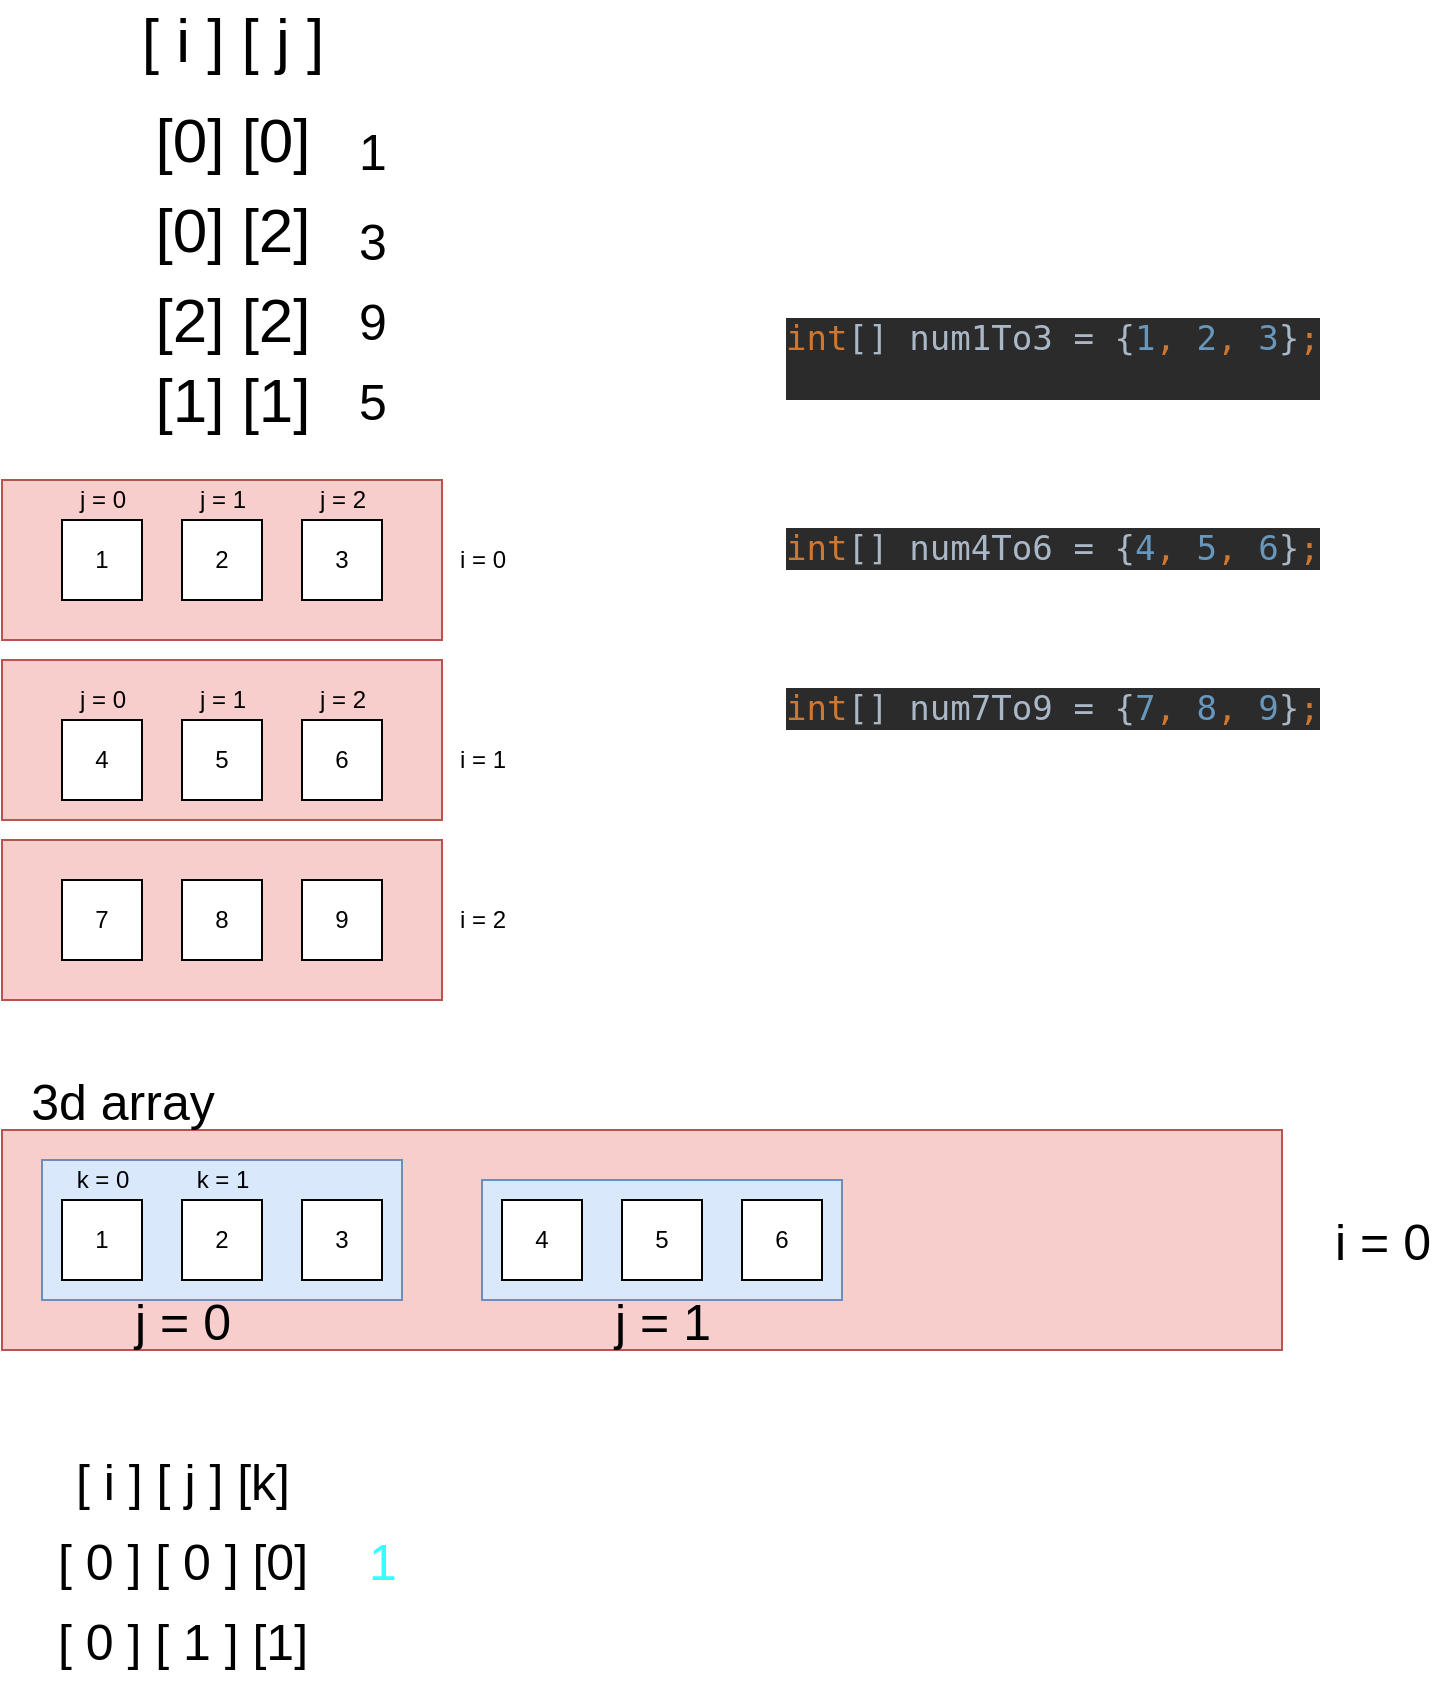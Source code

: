 <mxfile version="13.7.9" type="device"><diagram id="VeUmbSFz2VYSONUyeqXP" name="Page-1"><mxGraphModel dx="678" dy="436" grid="1" gridSize="10" guides="1" tooltips="1" connect="1" arrows="1" fold="1" page="1" pageScale="1" pageWidth="850" pageHeight="1100" math="0" shadow="0"><root><mxCell id="0"/><mxCell id="1" parent="0"/><mxCell id="wMW_bhGZO9iBLxmP_Ef8-50" value="" style="rounded=0;whiteSpace=wrap;html=1;fillColor=#f8cecc;strokeColor=#b85450;" vertex="1" parent="1"><mxGeometry x="140" y="585" width="640" height="110" as="geometry"/></mxCell><mxCell id="wMW_bhGZO9iBLxmP_Ef8-55" value="" style="rounded=0;whiteSpace=wrap;html=1;fontSize=25;fillColor=#dae8fc;strokeColor=#6c8ebf;" vertex="1" parent="1"><mxGeometry x="160" y="600" width="180" height="70" as="geometry"/></mxCell><mxCell id="wMW_bhGZO9iBLxmP_Ef8-22" value="" style="rounded=0;whiteSpace=wrap;html=1;fillColor=#f8cecc;strokeColor=#b85450;" vertex="1" parent="1"><mxGeometry x="140" y="440" width="220" height="80" as="geometry"/></mxCell><mxCell id="wMW_bhGZO9iBLxmP_Ef8-21" value="" style="rounded=0;whiteSpace=wrap;html=1;fillColor=#f8cecc;strokeColor=#b85450;" vertex="1" parent="1"><mxGeometry x="140" y="350" width="220" height="80" as="geometry"/></mxCell><mxCell id="wMW_bhGZO9iBLxmP_Ef8-20" value="" style="rounded=0;whiteSpace=wrap;html=1;fillColor=#f8cecc;strokeColor=#b85450;" vertex="1" parent="1"><mxGeometry x="140" y="260" width="220" height="80" as="geometry"/></mxCell><mxCell id="wMW_bhGZO9iBLxmP_Ef8-2" value="1" style="rounded=0;whiteSpace=wrap;html=1;" vertex="1" parent="1"><mxGeometry x="170" y="280" width="40" height="40" as="geometry"/></mxCell><mxCell id="wMW_bhGZO9iBLxmP_Ef8-3" value="2" style="rounded=0;whiteSpace=wrap;html=1;" vertex="1" parent="1"><mxGeometry x="230" y="280" width="40" height="40" as="geometry"/></mxCell><mxCell id="wMW_bhGZO9iBLxmP_Ef8-4" value="4" style="rounded=0;whiteSpace=wrap;html=1;" vertex="1" parent="1"><mxGeometry x="170" y="380" width="40" height="40" as="geometry"/></mxCell><mxCell id="wMW_bhGZO9iBLxmP_Ef8-5" value="5" style="rounded=0;whiteSpace=wrap;html=1;" vertex="1" parent="1"><mxGeometry x="230" y="380" width="40" height="40" as="geometry"/></mxCell><mxCell id="wMW_bhGZO9iBLxmP_Ef8-6" style="edgeStyle=orthogonalEdgeStyle;rounded=0;orthogonalLoop=1;jettySize=auto;html=1;exitX=0.5;exitY=1;exitDx=0;exitDy=0;" edge="1" parent="1"><mxGeometry relative="1" as="geometry"><mxPoint x="725" y="380" as="sourcePoint"/><mxPoint x="725" y="380" as="targetPoint"/></mxGeometry></mxCell><mxCell id="wMW_bhGZO9iBLxmP_Ef8-15" value="3" style="rounded=0;whiteSpace=wrap;html=1;" vertex="1" parent="1"><mxGeometry x="290" y="280" width="40" height="40" as="geometry"/></mxCell><mxCell id="wMW_bhGZO9iBLxmP_Ef8-16" value="6" style="rounded=0;whiteSpace=wrap;html=1;" vertex="1" parent="1"><mxGeometry x="290" y="380" width="40" height="40" as="geometry"/></mxCell><mxCell id="wMW_bhGZO9iBLxmP_Ef8-17" value="7" style="rounded=0;whiteSpace=wrap;html=1;" vertex="1" parent="1"><mxGeometry x="170" y="460" width="40" height="40" as="geometry"/></mxCell><mxCell id="wMW_bhGZO9iBLxmP_Ef8-18" value="8" style="rounded=0;whiteSpace=wrap;html=1;" vertex="1" parent="1"><mxGeometry x="230" y="460" width="40" height="40" as="geometry"/></mxCell><mxCell id="wMW_bhGZO9iBLxmP_Ef8-19" value="9" style="rounded=0;whiteSpace=wrap;html=1;" vertex="1" parent="1"><mxGeometry x="290" y="460" width="40" height="40" as="geometry"/></mxCell><mxCell id="wMW_bhGZO9iBLxmP_Ef8-23" value="i = 0" style="text;html=1;align=center;verticalAlign=middle;resizable=0;points=[];autosize=1;" vertex="1" parent="1"><mxGeometry x="360" y="290" width="40" height="20" as="geometry"/></mxCell><mxCell id="wMW_bhGZO9iBLxmP_Ef8-24" value="i = 1" style="text;html=1;align=center;verticalAlign=middle;resizable=0;points=[];autosize=1;" vertex="1" parent="1"><mxGeometry x="360" y="390" width="40" height="20" as="geometry"/></mxCell><mxCell id="wMW_bhGZO9iBLxmP_Ef8-25" value="i = 2" style="text;html=1;align=center;verticalAlign=middle;resizable=0;points=[];autosize=1;" vertex="1" parent="1"><mxGeometry x="360" y="470" width="40" height="20" as="geometry"/></mxCell><mxCell id="wMW_bhGZO9iBLxmP_Ef8-26" value="j = 0" style="text;html=1;align=center;verticalAlign=middle;resizable=0;points=[];autosize=1;" vertex="1" parent="1"><mxGeometry x="170" y="260" width="40" height="20" as="geometry"/></mxCell><mxCell id="wMW_bhGZO9iBLxmP_Ef8-27" value="j = 1" style="text;html=1;align=center;verticalAlign=middle;resizable=0;points=[];autosize=1;" vertex="1" parent="1"><mxGeometry x="230" y="260" width="40" height="20" as="geometry"/></mxCell><mxCell id="wMW_bhGZO9iBLxmP_Ef8-28" value="j = 2" style="text;html=1;align=center;verticalAlign=middle;resizable=0;points=[];autosize=1;" vertex="1" parent="1"><mxGeometry x="290" y="260" width="40" height="20" as="geometry"/></mxCell><mxCell id="wMW_bhGZO9iBLxmP_Ef8-29" value="j = 0" style="text;html=1;align=center;verticalAlign=middle;resizable=0;points=[];autosize=1;" vertex="1" parent="1"><mxGeometry x="170" y="360" width="40" height="20" as="geometry"/></mxCell><mxCell id="wMW_bhGZO9iBLxmP_Ef8-30" value="j = 1" style="text;html=1;align=center;verticalAlign=middle;resizable=0;points=[];autosize=1;" vertex="1" parent="1"><mxGeometry x="230" y="360" width="40" height="20" as="geometry"/></mxCell><mxCell id="wMW_bhGZO9iBLxmP_Ef8-31" value="j = 2" style="text;html=1;align=center;verticalAlign=middle;resizable=0;points=[];autosize=1;" vertex="1" parent="1"><mxGeometry x="290" y="360" width="40" height="20" as="geometry"/></mxCell><mxCell id="wMW_bhGZO9iBLxmP_Ef8-32" value="&lt;pre style=&quot;background-color: #2b2b2b ; color: #a9b7c6 ; font-family: &amp;#34;jetbrains mono&amp;#34; , monospace ; font-size: 12.8pt&quot;&gt;&lt;br&gt;&lt;/pre&gt;" style="text;whiteSpace=wrap;html=1;" vertex="1" parent="1"><mxGeometry x="530" y="150" width="290" height="90" as="geometry"/></mxCell><mxCell id="wMW_bhGZO9iBLxmP_Ef8-33" value="&lt;meta charset=&quot;utf-8&quot;&gt;&lt;pre style=&quot;font-style: normal ; font-weight: 400 ; letter-spacing: normal ; text-align: left ; text-indent: 0px ; text-transform: none ; word-spacing: 0px ; background-color: rgb(43 , 43 , 43) ; color: rgb(169 , 183 , 198) ; font-family: &amp;quot;jetbrains mono&amp;quot; , monospace ; font-size: 12.8pt&quot;&gt;&lt;span style=&quot;color: rgb(204 , 120 , 50)&quot;&gt;int&lt;/span&gt;[] num4To6 = {&lt;span style=&quot;color: rgb(104 , 151 , 187)&quot;&gt;4&lt;/span&gt;&lt;span style=&quot;color: rgb(204 , 120 , 50)&quot;&gt;, &lt;/span&gt;&lt;span style=&quot;color: rgb(104 , 151 , 187)&quot;&gt;5&lt;/span&gt;&lt;span style=&quot;color: rgb(204 , 120 , 50)&quot;&gt;, &lt;/span&gt;&lt;span style=&quot;color: rgb(104 , 151 , 187)&quot;&gt;6&lt;/span&gt;}&lt;span style=&quot;color: rgb(204 , 120 , 50)&quot;&gt;;&lt;/span&gt;&lt;/pre&gt;" style="text;whiteSpace=wrap;html=1;" vertex="1" parent="1"><mxGeometry x="530" y="260" width="290" height="60" as="geometry"/></mxCell><mxCell id="wMW_bhGZO9iBLxmP_Ef8-34" value="&lt;meta charset=&quot;utf-8&quot;&gt;&lt;pre style=&quot;font-style: normal ; font-weight: 400 ; letter-spacing: normal ; text-align: left ; text-indent: 0px ; text-transform: none ; word-spacing: 0px ; background-color: rgb(43 , 43 , 43) ; color: rgb(169 , 183 , 198) ; font-family: &amp;quot;jetbrains mono&amp;quot; , monospace ; font-size: 12.8pt&quot;&gt;&lt;span style=&quot;color: rgb(204 , 120 , 50)&quot;&gt;int&lt;/span&gt;[] num7To9 = {&lt;span style=&quot;color: rgb(104 , 151 , 187)&quot;&gt;7&lt;/span&gt;&lt;span style=&quot;color: rgb(204 , 120 , 50)&quot;&gt;, &lt;/span&gt;&lt;span style=&quot;color: rgb(104 , 151 , 187)&quot;&gt;8&lt;/span&gt;&lt;span style=&quot;color: rgb(204 , 120 , 50)&quot;&gt;, &lt;/span&gt;&lt;span style=&quot;color: rgb(104 , 151 , 187)&quot;&gt;9&lt;/span&gt;}&lt;span style=&quot;color: rgb(204 , 120 , 50)&quot;&gt;;&lt;/span&gt;&lt;/pre&gt;" style="text;whiteSpace=wrap;html=1;" vertex="1" parent="1"><mxGeometry x="530" y="340" width="290" height="60" as="geometry"/></mxCell><mxCell id="wMW_bhGZO9iBLxmP_Ef8-35" value="&lt;meta charset=&quot;utf-8&quot;&gt;&lt;pre style=&quot;font-style: normal ; font-weight: 400 ; letter-spacing: normal ; text-align: left ; text-indent: 0px ; text-transform: none ; word-spacing: 0px ; background-color: rgb(43 , 43 , 43) ; color: rgb(169 , 183 , 198) ; font-family: &amp;quot;jetbrains mono&amp;quot; , monospace ; font-size: 12.8pt&quot;&gt;&lt;span style=&quot;color: rgb(204 , 120 , 50)&quot;&gt;int&lt;/span&gt;[] num1To3 = {&lt;span style=&quot;color: rgb(104 , 151 , 187)&quot;&gt;1&lt;/span&gt;&lt;span style=&quot;color: rgb(204 , 120 , 50)&quot;&gt;, &lt;/span&gt;&lt;span style=&quot;color: rgb(104 , 151 , 187)&quot;&gt;2&lt;/span&gt;&lt;span style=&quot;color: rgb(204 , 120 , 50)&quot;&gt;, &lt;/span&gt;&lt;span style=&quot;color: rgb(104 , 151 , 187)&quot;&gt;3&lt;/span&gt;}&lt;span style=&quot;color: rgb(204 , 120 , 50)&quot;&gt;;&lt;br&gt;&lt;/span&gt;&lt;span style=&quot;color: rgb(204 , 120 , 50)&quot;&gt;&lt;br&gt;&lt;/span&gt;&lt;/pre&gt;" style="text;whiteSpace=wrap;html=1;" vertex="1" parent="1"><mxGeometry x="530" y="155" width="290" height="80" as="geometry"/></mxCell><mxCell id="wMW_bhGZO9iBLxmP_Ef8-37" value="[0] [0]" style="text;html=1;align=center;verticalAlign=middle;resizable=0;points=[];autosize=1;fontSize=31;" vertex="1" parent="1"><mxGeometry x="210" y="70" width="90" height="40" as="geometry"/></mxCell><mxCell id="wMW_bhGZO9iBLxmP_Ef8-38" value="[ i ] [ j ]" style="text;html=1;align=center;verticalAlign=middle;resizable=0;points=[];autosize=1;fontSize=31;" vertex="1" parent="1"><mxGeometry x="200" y="20" width="110" height="40" as="geometry"/></mxCell><mxCell id="wMW_bhGZO9iBLxmP_Ef8-39" value="[0] [2]" style="text;html=1;align=center;verticalAlign=middle;resizable=0;points=[];autosize=1;fontSize=31;" vertex="1" parent="1"><mxGeometry x="210" y="115" width="90" height="40" as="geometry"/></mxCell><mxCell id="wMW_bhGZO9iBLxmP_Ef8-40" value="[2] [2]" style="text;html=1;align=center;verticalAlign=middle;resizable=0;points=[];autosize=1;fontSize=31;" vertex="1" parent="1"><mxGeometry x="210" y="160" width="90" height="40" as="geometry"/></mxCell><mxCell id="wMW_bhGZO9iBLxmP_Ef8-43" value="1" style="text;html=1;align=center;verticalAlign=middle;resizable=0;points=[];autosize=1;fontSize=25;" vertex="1" parent="1"><mxGeometry x="310" y="75" width="30" height="40" as="geometry"/></mxCell><mxCell id="wMW_bhGZO9iBLxmP_Ef8-44" value="3" style="text;html=1;align=center;verticalAlign=middle;resizable=0;points=[];autosize=1;fontSize=25;" vertex="1" parent="1"><mxGeometry x="310" y="120" width="30" height="40" as="geometry"/></mxCell><mxCell id="wMW_bhGZO9iBLxmP_Ef8-45" value="9" style="text;html=1;align=center;verticalAlign=middle;resizable=0;points=[];autosize=1;fontSize=25;" vertex="1" parent="1"><mxGeometry x="310" y="160" width="30" height="40" as="geometry"/></mxCell><mxCell id="wMW_bhGZO9iBLxmP_Ef8-47" value="[1] [1]" style="text;html=1;align=center;verticalAlign=middle;resizable=0;points=[];autosize=1;fontSize=31;" vertex="1" parent="1"><mxGeometry x="210" y="200" width="90" height="40" as="geometry"/></mxCell><mxCell id="wMW_bhGZO9iBLxmP_Ef8-48" value="5" style="text;html=1;align=center;verticalAlign=middle;resizable=0;points=[];autosize=1;fontSize=25;" vertex="1" parent="1"><mxGeometry x="310" y="200" width="30" height="40" as="geometry"/></mxCell><mxCell id="wMW_bhGZO9iBLxmP_Ef8-49" value="3d array" style="text;html=1;align=center;verticalAlign=middle;resizable=0;points=[];autosize=1;fontSize=25;" vertex="1" parent="1"><mxGeometry x="145" y="550" width="110" height="40" as="geometry"/></mxCell><mxCell id="wMW_bhGZO9iBLxmP_Ef8-51" value="1" style="rounded=0;whiteSpace=wrap;html=1;" vertex="1" parent="1"><mxGeometry x="170" y="620" width="40" height="40" as="geometry"/></mxCell><mxCell id="wMW_bhGZO9iBLxmP_Ef8-52" value="2" style="rounded=0;whiteSpace=wrap;html=1;" vertex="1" parent="1"><mxGeometry x="230" y="620" width="40" height="40" as="geometry"/></mxCell><mxCell id="wMW_bhGZO9iBLxmP_Ef8-53" value="3" style="rounded=0;whiteSpace=wrap;html=1;" vertex="1" parent="1"><mxGeometry x="290" y="620" width="40" height="40" as="geometry"/></mxCell><mxCell id="wMW_bhGZO9iBLxmP_Ef8-57" value="&lt;font color=&quot;#000000&quot;&gt;i = 0&lt;/font&gt;" style="text;html=1;align=center;verticalAlign=middle;resizable=0;points=[];autosize=1;fontSize=25;fontColor=#33FFFF;" vertex="1" parent="1"><mxGeometry x="800" y="620" width="60" height="40" as="geometry"/></mxCell><mxCell id="wMW_bhGZO9iBLxmP_Ef8-58" value="&lt;font color=&quot;#000000&quot;&gt;j = 0&lt;/font&gt;" style="text;html=1;align=center;verticalAlign=middle;resizable=0;points=[];autosize=1;fontSize=25;fontColor=#33FFFF;" vertex="1" parent="1"><mxGeometry x="200" y="660" width="60" height="40" as="geometry"/></mxCell><mxCell id="wMW_bhGZO9iBLxmP_Ef8-63" value="" style="rounded=0;whiteSpace=wrap;html=1;fontSize=25;fillColor=#dae8fc;strokeColor=#6c8ebf;" vertex="1" parent="1"><mxGeometry x="380" y="610" width="180" height="60" as="geometry"/></mxCell><mxCell id="wMW_bhGZO9iBLxmP_Ef8-64" value="4" style="rounded=0;whiteSpace=wrap;html=1;" vertex="1" parent="1"><mxGeometry x="390" y="620" width="40" height="40" as="geometry"/></mxCell><mxCell id="wMW_bhGZO9iBLxmP_Ef8-65" value="5" style="rounded=0;whiteSpace=wrap;html=1;" vertex="1" parent="1"><mxGeometry x="450" y="620" width="40" height="40" as="geometry"/></mxCell><mxCell id="wMW_bhGZO9iBLxmP_Ef8-66" value="6" style="rounded=0;whiteSpace=wrap;html=1;" vertex="1" parent="1"><mxGeometry x="510" y="620" width="40" height="40" as="geometry"/></mxCell><mxCell id="wMW_bhGZO9iBLxmP_Ef8-67" value="&lt;font color=&quot;#000000&quot;&gt;j = 1&lt;/font&gt;" style="text;html=1;align=center;verticalAlign=middle;resizable=0;points=[];autosize=1;fontSize=25;fontColor=#33FFFF;" vertex="1" parent="1"><mxGeometry x="440" y="660" width="60" height="40" as="geometry"/></mxCell><mxCell id="wMW_bhGZO9iBLxmP_Ef8-69" value="k = 0" style="text;html=1;align=center;verticalAlign=middle;resizable=0;points=[];autosize=1;" vertex="1" parent="1"><mxGeometry x="170" y="600" width="40" height="20" as="geometry"/></mxCell><mxCell id="wMW_bhGZO9iBLxmP_Ef8-70" value="k = 1" style="text;html=1;align=center;verticalAlign=middle;resizable=0;points=[];autosize=1;" vertex="1" parent="1"><mxGeometry x="230" y="600" width="40" height="20" as="geometry"/></mxCell><mxCell id="wMW_bhGZO9iBLxmP_Ef8-71" value="&lt;font color=&quot;#000000&quot;&gt;[ i ] [ j ] [k]&lt;/font&gt;" style="text;html=1;align=center;verticalAlign=middle;resizable=0;points=[];autosize=1;fontSize=25;fontColor=#33FFFF;" vertex="1" parent="1"><mxGeometry x="170" y="740" width="120" height="40" as="geometry"/></mxCell><mxCell id="wMW_bhGZO9iBLxmP_Ef8-72" value="&lt;font color=&quot;#000000&quot;&gt;[ 0 ] [ 0 ] [0]&lt;/font&gt;" style="text;html=1;align=center;verticalAlign=middle;resizable=0;points=[];autosize=1;fontSize=25;fontColor=#33FFFF;" vertex="1" parent="1"><mxGeometry x="160" y="780" width="140" height="40" as="geometry"/></mxCell><mxCell id="wMW_bhGZO9iBLxmP_Ef8-73" value="1" style="text;html=1;align=center;verticalAlign=middle;resizable=0;points=[];autosize=1;fontSize=25;fontColor=#33FFFF;" vertex="1" parent="1"><mxGeometry x="315" y="780" width="30" height="40" as="geometry"/></mxCell><mxCell id="wMW_bhGZO9iBLxmP_Ef8-74" value="&lt;font color=&quot;#000000&quot;&gt;[ 0 ] [ 1 ] [1]&lt;/font&gt;" style="text;html=1;align=center;verticalAlign=middle;resizable=0;points=[];autosize=1;fontSize=25;fontColor=#33FFFF;" vertex="1" parent="1"><mxGeometry x="160" y="820" width="140" height="40" as="geometry"/></mxCell></root></mxGraphModel></diagram></mxfile>